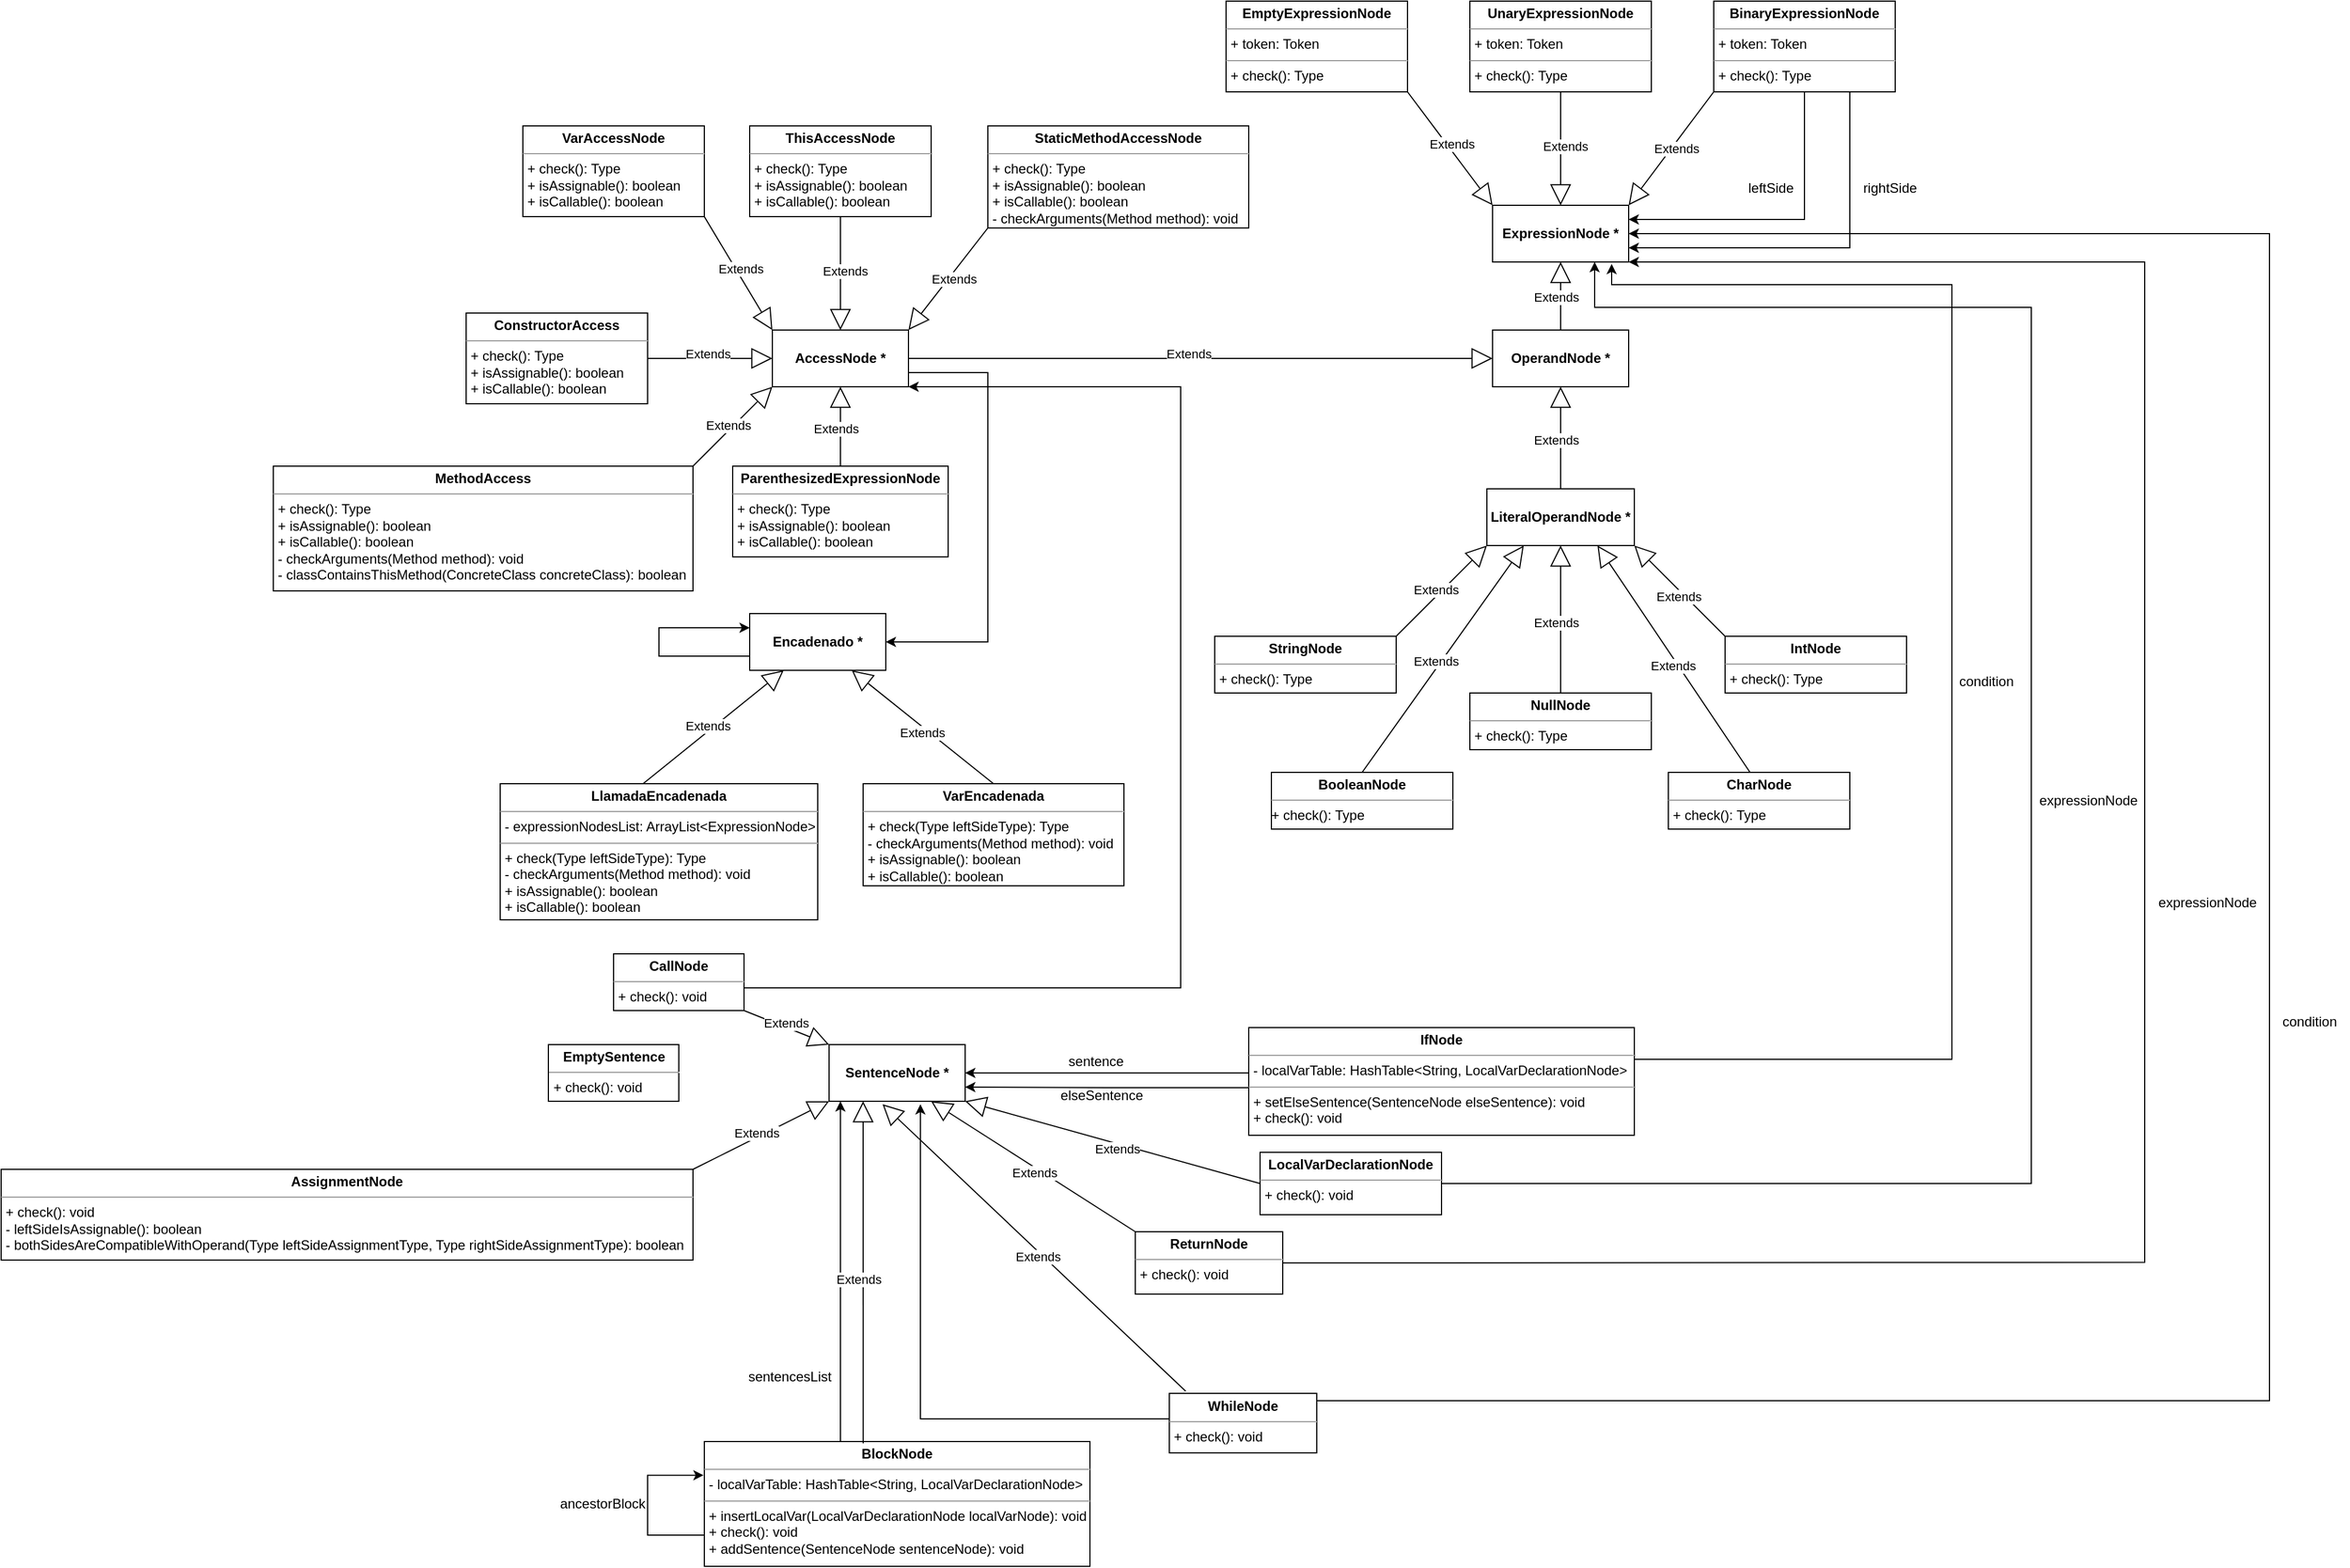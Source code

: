 <mxfile version="20.3.0" type="device"><diagram id="9zhy1DxZBaApK8UrozD3" name="Página-1"><mxGraphModel dx="2905" dy="2240" grid="1" gridSize="10" guides="1" tooltips="1" connect="1" arrows="1" fold="1" page="1" pageScale="1" pageWidth="827" pageHeight="1169" math="0" shadow="0"><root><mxCell id="0"/><mxCell id="1" parent="0"/><mxCell id="UzV7lBZANDkpLQ_C1gk9-5" style="edgeStyle=orthogonalEdgeStyle;rounded=0;orthogonalLoop=1;jettySize=auto;html=1;exitX=1;exitY=0.75;exitDx=0;exitDy=0;entryX=1;entryY=0.5;entryDx=0;entryDy=0;" edge="1" parent="1" source="9K04ZhEFb_96ayPJQ8qZ-1" target="9K04ZhEFb_96ayPJQ8qZ-11"><mxGeometry relative="1" as="geometry"><Array as="points"><mxPoint x="500" y="278"/><mxPoint x="500" y="515"/></Array></mxGeometry></mxCell><mxCell id="9K04ZhEFb_96ayPJQ8qZ-1" value="&lt;p style=&quot;margin:0px;margin-top:4px;text-align:center;&quot;&gt;&lt;br&gt;&lt;b&gt;AccessNode *&lt;/b&gt;&lt;/p&gt;" style="verticalAlign=top;align=left;overflow=fill;fontSize=12;fontFamily=Helvetica;html=1;" parent="1" vertex="1"><mxGeometry x="310" y="240" width="120" height="50" as="geometry"/></mxCell><mxCell id="9K04ZhEFb_96ayPJQ8qZ-3" value="&lt;p style=&quot;margin:0px;margin-top:4px;text-align:center;&quot;&gt;&lt;b&gt;ConstructorAccess&lt;/b&gt;&lt;/p&gt;&lt;hr size=&quot;1&quot;&gt;&lt;p style=&quot;margin:0px;margin-left:4px;&quot;&gt;&lt;/p&gt;&lt;p style=&quot;margin:0px;margin-left:4px;&quot;&gt;+ check(): Type&lt;/p&gt;&lt;p style=&quot;margin:0px;margin-left:4px;&quot;&gt;+ isAssignable(): boolean&lt;/p&gt;&lt;p style=&quot;margin:0px;margin-left:4px;&quot;&gt;+ isCallable(): boolean&lt;/p&gt;" style="verticalAlign=top;align=left;overflow=fill;fontSize=12;fontFamily=Helvetica;html=1;" parent="1" vertex="1"><mxGeometry x="40" y="225" width="160" height="80" as="geometry"/></mxCell><mxCell id="9K04ZhEFb_96ayPJQ8qZ-4" value="&lt;p style=&quot;margin:0px;margin-top:4px;text-align:center;&quot;&gt;&lt;b&gt;MethodAccess&lt;/b&gt;&lt;/p&gt;&lt;hr size=&quot;1&quot;&gt;&lt;p style=&quot;margin:0px;margin-left:4px;&quot;&gt;&lt;/p&gt;&lt;p style=&quot;margin: 0px 0px 0px 4px;&quot;&gt;+ check(): Type&lt;/p&gt;&lt;p style=&quot;margin: 0px 0px 0px 4px;&quot;&gt;+ isAssignable(): boolean&lt;/p&gt;&lt;p style=&quot;margin: 0px 0px 0px 4px;&quot;&gt;+ isCallable(): boolean&lt;/p&gt;&lt;p style=&quot;margin: 0px 0px 0px 4px;&quot;&gt;- checkArguments(Method method): void&lt;/p&gt;&lt;p style=&quot;margin: 0px 0px 0px 4px;&quot;&gt;- classContainsThisMethod(ConcreteClass concreteClass): boolean&lt;/p&gt;" style="verticalAlign=top;align=left;overflow=fill;fontSize=12;fontFamily=Helvetica;html=1;" parent="1" vertex="1"><mxGeometry x="-130" y="360" width="370" height="110" as="geometry"/></mxCell><mxCell id="9K04ZhEFb_96ayPJQ8qZ-7" value="&lt;p style=&quot;margin:0px;margin-top:4px;text-align:center;&quot;&gt;&lt;b&gt;ParenthesizedExpressionNode&lt;/b&gt;&lt;/p&gt;&lt;hr size=&quot;1&quot;&gt;&lt;p style=&quot;margin:0px;margin-left:4px;&quot;&gt;&lt;/p&gt;&lt;p style=&quot;margin: 0px 0px 0px 4px;&quot;&gt;+ check(): Type&lt;/p&gt;&lt;p style=&quot;margin: 0px 0px 0px 4px;&quot;&gt;+ isAssignable(): boolean&lt;/p&gt;&lt;p style=&quot;margin: 0px 0px 0px 4px;&quot;&gt;+ isCallable(): boolean&lt;/p&gt;" style="verticalAlign=top;align=left;overflow=fill;fontSize=12;fontFamily=Helvetica;html=1;" parent="1" vertex="1"><mxGeometry x="275" y="360" width="190" height="80" as="geometry"/></mxCell><mxCell id="9K04ZhEFb_96ayPJQ8qZ-8" value="&lt;p style=&quot;margin:0px;margin-top:4px;text-align:center;&quot;&gt;&lt;b&gt;StaticMethodAccessNode&lt;/b&gt;&lt;/p&gt;&lt;hr size=&quot;1&quot;&gt;&lt;p style=&quot;margin:0px;margin-left:4px;&quot;&gt;&lt;/p&gt;&lt;p style=&quot;margin: 0px 0px 0px 4px;&quot;&gt;+ check(): Type&lt;/p&gt;&lt;p style=&quot;margin: 0px 0px 0px 4px;&quot;&gt;+ isAssignable(): boolean&lt;/p&gt;&lt;p style=&quot;margin: 0px 0px 0px 4px;&quot;&gt;+ isCallable(): boolean&lt;/p&gt;&lt;p style=&quot;margin: 0px 0px 0px 4px;&quot;&gt;- checkArguments(Method method): void&lt;/p&gt;&lt;div&gt;&lt;br&gt;&lt;/div&gt;" style="verticalAlign=top;align=left;overflow=fill;fontSize=12;fontFamily=Helvetica;html=1;" parent="1" vertex="1"><mxGeometry x="500" y="60" width="230" height="90" as="geometry"/></mxCell><mxCell id="9K04ZhEFb_96ayPJQ8qZ-9" value="&lt;p style=&quot;margin:0px;margin-top:4px;text-align:center;&quot;&gt;&lt;b&gt;ThisAccessNode&lt;/b&gt;&lt;/p&gt;&lt;hr size=&quot;1&quot;&gt;&lt;p style=&quot;margin:0px;margin-left:4px;&quot;&gt;&lt;/p&gt;&lt;p style=&quot;margin: 0px 0px 0px 4px;&quot;&gt;+ check(): Type&lt;/p&gt;&lt;p style=&quot;margin: 0px 0px 0px 4px;&quot;&gt;+ isAssignable(): boolean&lt;/p&gt;&lt;p style=&quot;margin: 0px 0px 0px 4px;&quot;&gt;+ isCallable(): boolean&lt;/p&gt;" style="verticalAlign=top;align=left;overflow=fill;fontSize=12;fontFamily=Helvetica;html=1;" parent="1" vertex="1"><mxGeometry x="290" y="60" width="160" height="80" as="geometry"/></mxCell><mxCell id="9K04ZhEFb_96ayPJQ8qZ-10" value="&lt;p style=&quot;margin:0px;margin-top:4px;text-align:center;&quot;&gt;&lt;b&gt;VarAccessNode&lt;/b&gt;&lt;/p&gt;&lt;hr size=&quot;1&quot;&gt;&lt;p style=&quot;margin:0px;margin-left:4px;&quot;&gt;&lt;/p&gt;&lt;p style=&quot;margin: 0px 0px 0px 4px;&quot;&gt;+ check(): Type&lt;/p&gt;&lt;p style=&quot;margin: 0px 0px 0px 4px;&quot;&gt;+ isAssignable(): boolean&lt;/p&gt;&lt;p style=&quot;margin: 0px 0px 0px 4px;&quot;&gt;+ isCallable(): boolean&lt;/p&gt;" style="verticalAlign=top;align=left;overflow=fill;fontSize=12;fontFamily=Helvetica;html=1;" parent="1" vertex="1"><mxGeometry x="90" y="60" width="160" height="80" as="geometry"/></mxCell><mxCell id="UzV7lBZANDkpLQ_C1gk9-6" style="edgeStyle=orthogonalEdgeStyle;rounded=0;orthogonalLoop=1;jettySize=auto;html=1;exitX=0;exitY=0.75;exitDx=0;exitDy=0;entryX=0;entryY=0.25;entryDx=0;entryDy=0;" edge="1" parent="1" source="9K04ZhEFb_96ayPJQ8qZ-11" target="9K04ZhEFb_96ayPJQ8qZ-11"><mxGeometry relative="1" as="geometry"><mxPoint x="200" y="500" as="targetPoint"/><Array as="points"><mxPoint x="210" y="528"/><mxPoint x="210" y="503"/></Array></mxGeometry></mxCell><mxCell id="9K04ZhEFb_96ayPJQ8qZ-11" value="&lt;p style=&quot;margin:0px;margin-top:4px;text-align:center;&quot;&gt;&lt;br&gt;&lt;b&gt;Encadenado *&lt;/b&gt;&lt;/p&gt;" style="verticalAlign=top;align=left;overflow=fill;fontSize=12;fontFamily=Helvetica;html=1;" parent="1" vertex="1"><mxGeometry x="290" y="490" width="120" height="50" as="geometry"/></mxCell><mxCell id="9K04ZhEFb_96ayPJQ8qZ-14" value="&lt;p style=&quot;margin:0px;margin-top:4px;text-align:center;&quot;&gt;&lt;b&gt;LlamadaEncadenada&lt;/b&gt;&lt;/p&gt;&lt;hr size=&quot;1&quot;&gt;&lt;p style=&quot;margin:0px;margin-left:4px;&quot;&gt;- expressionNodesList: ArrayList&amp;lt;ExpressionNode&amp;gt;&lt;/p&gt;&lt;hr size=&quot;1&quot;&gt;&lt;p style=&quot;margin:0px;margin-left:4px;&quot;&gt;+ check(Type leftSideType): Type&lt;/p&gt;&lt;p style=&quot;margin:0px;margin-left:4px;&quot;&gt;- checkArguments(Method method): void&lt;/p&gt;&lt;p style=&quot;margin:0px;margin-left:4px;&quot;&gt;+ isAssignable(): boolean&lt;/p&gt;&lt;p style=&quot;margin:0px;margin-left:4px;&quot;&gt;+ isCallable(): boolean&lt;/p&gt;" style="verticalAlign=top;align=left;overflow=fill;fontSize=12;fontFamily=Helvetica;html=1;" parent="1" vertex="1"><mxGeometry x="70" y="640" width="280" height="120" as="geometry"/></mxCell><mxCell id="9K04ZhEFb_96ayPJQ8qZ-15" value="&lt;p style=&quot;margin:0px;margin-top:4px;text-align:center;&quot;&gt;&lt;b&gt;VarEncadenada&lt;/b&gt;&lt;/p&gt;&lt;hr size=&quot;1&quot;&gt;&lt;p style=&quot;margin:0px;margin-left:4px;&quot;&gt;&lt;/p&gt;&lt;p style=&quot;margin: 0px 0px 0px 4px;&quot;&gt;+ check(Type leftSideType): Type&lt;/p&gt;&lt;p style=&quot;margin: 0px 0px 0px 4px;&quot;&gt;- checkArguments(Method method): void&lt;/p&gt;&lt;p style=&quot;margin: 0px 0px 0px 4px;&quot;&gt;+ isAssignable(): boolean&lt;/p&gt;&lt;p style=&quot;margin: 0px 0px 0px 4px;&quot;&gt;+ isCallable(): boolean&lt;/p&gt;" style="verticalAlign=top;align=left;overflow=fill;fontSize=12;fontFamily=Helvetica;html=1;" parent="1" vertex="1"><mxGeometry x="390" y="640" width="230" height="90" as="geometry"/></mxCell><mxCell id="9K04ZhEFb_96ayPJQ8qZ-16" value="Extends" style="endArrow=block;endSize=16;endFill=0;html=1;exitX=0.45;exitY=0;exitDx=0;exitDy=0;entryX=0.25;entryY=1;entryDx=0;entryDy=0;exitPerimeter=0;" parent="1" source="9K04ZhEFb_96ayPJQ8qZ-14" target="9K04ZhEFb_96ayPJQ8qZ-11" edge="1"><mxGeometry x="-0.041" y="4" width="160" relative="1" as="geometry"><mxPoint x="390" y="500" as="sourcePoint"/><mxPoint x="390" y="380" as="targetPoint"/><mxPoint as="offset"/></mxGeometry></mxCell><mxCell id="9K04ZhEFb_96ayPJQ8qZ-17" value="Extends" style="endArrow=block;endSize=16;endFill=0;html=1;exitX=0.5;exitY=0;exitDx=0;exitDy=0;entryX=0.75;entryY=1;entryDx=0;entryDy=0;" parent="1" source="9K04ZhEFb_96ayPJQ8qZ-15" target="9K04ZhEFb_96ayPJQ8qZ-11" edge="1"><mxGeometry x="-0.041" y="4" width="160" relative="1" as="geometry"><mxPoint x="340" y="650" as="sourcePoint"/><mxPoint x="360" y="550" as="targetPoint"/><mxPoint as="offset"/></mxGeometry></mxCell><mxCell id="9K04ZhEFb_96ayPJQ8qZ-18" value="Extends" style="endArrow=block;endSize=16;endFill=0;html=1;exitX=0.5;exitY=1;exitDx=0;exitDy=0;entryX=0.5;entryY=0;entryDx=0;entryDy=0;" parent="1" source="9K04ZhEFb_96ayPJQ8qZ-9" target="9K04ZhEFb_96ayPJQ8qZ-1" edge="1"><mxGeometry x="-0.041" y="4" width="160" relative="1" as="geometry"><mxPoint x="336" y="570" as="sourcePoint"/><mxPoint x="380" y="470" as="targetPoint"/><mxPoint as="offset"/></mxGeometry></mxCell><mxCell id="9K04ZhEFb_96ayPJQ8qZ-19" value="Extends" style="endArrow=block;endSize=16;endFill=0;html=1;exitX=0;exitY=1;exitDx=0;exitDy=0;entryX=1;entryY=0;entryDx=0;entryDy=0;" parent="1" source="9K04ZhEFb_96ayPJQ8qZ-8" target="9K04ZhEFb_96ayPJQ8qZ-1" edge="1"><mxGeometry x="-0.041" y="4" width="160" relative="1" as="geometry"><mxPoint x="150" y="275" as="sourcePoint"/><mxPoint x="320" y="275" as="targetPoint"/><mxPoint as="offset"/></mxGeometry></mxCell><mxCell id="9K04ZhEFb_96ayPJQ8qZ-20" value="Extends" style="endArrow=block;endSize=16;endFill=0;html=1;exitX=1;exitY=0;exitDx=0;exitDy=0;entryX=0;entryY=1;entryDx=0;entryDy=0;" parent="1" source="9K04ZhEFb_96ayPJQ8qZ-4" target="9K04ZhEFb_96ayPJQ8qZ-1" edge="1"><mxGeometry x="-0.041" y="4" width="160" relative="1" as="geometry"><mxPoint x="150" y="275" as="sourcePoint"/><mxPoint x="320" y="275" as="targetPoint"/><mxPoint as="offset"/></mxGeometry></mxCell><mxCell id="9K04ZhEFb_96ayPJQ8qZ-21" value="Extends" style="endArrow=block;endSize=16;endFill=0;html=1;exitX=1;exitY=0.5;exitDx=0;exitDy=0;entryX=0;entryY=0.5;entryDx=0;entryDy=0;" parent="1" source="9K04ZhEFb_96ayPJQ8qZ-3" target="9K04ZhEFb_96ayPJQ8qZ-1" edge="1"><mxGeometry x="-0.041" y="4" width="160" relative="1" as="geometry"><mxPoint x="230" y="420" as="sourcePoint"/><mxPoint x="350" y="300" as="targetPoint"/><mxPoint as="offset"/></mxGeometry></mxCell><mxCell id="9K04ZhEFb_96ayPJQ8qZ-24" value="Extends" style="endArrow=block;endSize=16;endFill=0;html=1;exitX=1;exitY=1;exitDx=0;exitDy=0;entryX=0;entryY=0;entryDx=0;entryDy=0;" parent="1" source="9K04ZhEFb_96ayPJQ8qZ-10" target="9K04ZhEFb_96ayPJQ8qZ-1" edge="1"><mxGeometry x="-0.041" y="4" width="160" relative="1" as="geometry"><mxPoint x="140" y="255" as="sourcePoint"/><mxPoint x="250" y="270" as="targetPoint"/><mxPoint as="offset"/></mxGeometry></mxCell><mxCell id="9K04ZhEFb_96ayPJQ8qZ-25" value="&lt;p style=&quot;margin:0px;margin-top:4px;text-align:center;&quot;&gt;&lt;br&gt;&lt;b&gt;ExpressionNode *&lt;/b&gt;&lt;/p&gt;" style="verticalAlign=top;align=left;overflow=fill;fontSize=12;fontFamily=Helvetica;html=1;" parent="1" vertex="1"><mxGeometry x="945" y="130" width="120" height="50" as="geometry"/></mxCell><mxCell id="UzV7lBZANDkpLQ_C1gk9-7" style="edgeStyle=orthogonalEdgeStyle;rounded=0;orthogonalLoop=1;jettySize=auto;html=1;exitX=0.5;exitY=1;exitDx=0;exitDy=0;entryX=1;entryY=0.25;entryDx=0;entryDy=0;" edge="1" parent="1" source="9K04ZhEFb_96ayPJQ8qZ-26" target="9K04ZhEFb_96ayPJQ8qZ-25"><mxGeometry relative="1" as="geometry"/></mxCell><mxCell id="UzV7lBZANDkpLQ_C1gk9-8" style="edgeStyle=orthogonalEdgeStyle;rounded=0;orthogonalLoop=1;jettySize=auto;html=1;exitX=0.75;exitY=1;exitDx=0;exitDy=0;entryX=1;entryY=0.75;entryDx=0;entryDy=0;" edge="1" parent="1" source="9K04ZhEFb_96ayPJQ8qZ-26" target="9K04ZhEFb_96ayPJQ8qZ-25"><mxGeometry relative="1" as="geometry"/></mxCell><mxCell id="9K04ZhEFb_96ayPJQ8qZ-26" value="&lt;p style=&quot;margin:0px;margin-top:4px;text-align:center;&quot;&gt;&lt;b&gt;BinaryExpressionNode&lt;/b&gt;&lt;/p&gt;&lt;hr size=&quot;1&quot;&gt;&lt;p style=&quot;margin:0px;margin-left:4px;&quot;&gt;+ token: Token&lt;/p&gt;&lt;hr size=&quot;1&quot;&gt;&lt;p style=&quot;margin:0px;margin-left:4px;&quot;&gt;+ check(): Type&lt;/p&gt;" style="verticalAlign=top;align=left;overflow=fill;fontSize=12;fontFamily=Helvetica;html=1;" parent="1" vertex="1"><mxGeometry x="1140" y="-50" width="160" height="80" as="geometry"/></mxCell><mxCell id="9K04ZhEFb_96ayPJQ8qZ-28" value="&lt;p style=&quot;margin:0px;margin-top:4px;text-align:center;&quot;&gt;&lt;b&gt;UnaryExpressionNode&lt;/b&gt;&lt;/p&gt;&lt;hr size=&quot;1&quot;&gt;&lt;p style=&quot;margin:0px;margin-left:4px;&quot;&gt;+ token: Token&lt;/p&gt;&lt;hr size=&quot;1&quot;&gt;&lt;p style=&quot;margin:0px;margin-left:4px;&quot;&gt;+ check(): Type&lt;/p&gt;" style="verticalAlign=top;align=left;overflow=fill;fontSize=12;fontFamily=Helvetica;html=1;" parent="1" vertex="1"><mxGeometry x="925" y="-50" width="160" height="80" as="geometry"/></mxCell><mxCell id="9K04ZhEFb_96ayPJQ8qZ-29" value="&lt;p style=&quot;margin:0px;margin-top:4px;text-align:center;&quot;&gt;&lt;b&gt;EmptyExpressionNode&lt;/b&gt;&lt;/p&gt;&lt;hr size=&quot;1&quot;&gt;&lt;p style=&quot;margin:0px;margin-left:4px;&quot;&gt;+ token: Token&lt;/p&gt;&lt;hr size=&quot;1&quot;&gt;&lt;p style=&quot;margin:0px;margin-left:4px;&quot;&gt;+ check(): Type&lt;/p&gt;" style="verticalAlign=top;align=left;overflow=fill;fontSize=12;fontFamily=Helvetica;html=1;" parent="1" vertex="1"><mxGeometry x="710" y="-50" width="160" height="80" as="geometry"/></mxCell><mxCell id="9K04ZhEFb_96ayPJQ8qZ-31" value="&lt;p style=&quot;margin:0px;margin-top:4px;text-align:center;&quot;&gt;&lt;br&gt;&lt;b&gt;OperandNode *&lt;/b&gt;&lt;/p&gt;" style="verticalAlign=top;align=left;overflow=fill;fontSize=12;fontFamily=Helvetica;html=1;" parent="1" vertex="1"><mxGeometry x="945" y="240" width="120" height="50" as="geometry"/></mxCell><mxCell id="9K04ZhEFb_96ayPJQ8qZ-32" value="&lt;p style=&quot;margin:0px;margin-top:4px;text-align:center;&quot;&gt;&lt;br&gt;&lt;b&gt;LiteralOperandNode *&lt;/b&gt;&lt;/p&gt;" style="verticalAlign=top;align=left;overflow=fill;fontSize=12;fontFamily=Helvetica;html=1;" parent="1" vertex="1"><mxGeometry x="940" y="380" width="130" height="50" as="geometry"/></mxCell><mxCell id="9K04ZhEFb_96ayPJQ8qZ-34" value="&lt;p style=&quot;margin:0px;margin-top:4px;text-align:center;&quot;&gt;&lt;b&gt;BooleanNode&lt;/b&gt;&lt;/p&gt;&lt;hr size=&quot;1&quot;&gt;&lt;p style=&quot;margin:0px;margin-left:4px;&quot;&gt;&lt;/p&gt;+ check(): Type&lt;p style=&quot;margin:0px;margin-left:4px;&quot;&gt;&lt;br&gt;&lt;/p&gt;" style="verticalAlign=top;align=left;overflow=fill;fontSize=12;fontFamily=Helvetica;html=1;" parent="1" vertex="1"><mxGeometry x="750" y="630" width="160" height="50" as="geometry"/></mxCell><mxCell id="9K04ZhEFb_96ayPJQ8qZ-35" value="&lt;p style=&quot;margin:0px;margin-top:4px;text-align:center;&quot;&gt;&lt;b&gt;CharNode&lt;/b&gt;&lt;/p&gt;&lt;hr size=&quot;1&quot;&gt;&lt;p style=&quot;margin:0px;margin-left:4px;&quot;&gt;&lt;/p&gt;&lt;p style=&quot;margin:0px;margin-left:4px;&quot;&gt;+ check(): Type&lt;br&gt;&lt;/p&gt;" style="verticalAlign=top;align=left;overflow=fill;fontSize=12;fontFamily=Helvetica;html=1;" parent="1" vertex="1"><mxGeometry x="1100" y="630" width="160" height="50" as="geometry"/></mxCell><mxCell id="9K04ZhEFb_96ayPJQ8qZ-36" value="&lt;p style=&quot;margin:0px;margin-top:4px;text-align:center;&quot;&gt;&lt;b&gt;IntNode&lt;/b&gt;&lt;/p&gt;&lt;hr size=&quot;1&quot;&gt;&lt;p style=&quot;margin:0px;margin-left:4px;&quot;&gt;&lt;/p&gt;&lt;p style=&quot;margin:0px;margin-left:4px;&quot;&gt;+ check(): Type&lt;br&gt;&lt;/p&gt;" style="verticalAlign=top;align=left;overflow=fill;fontSize=12;fontFamily=Helvetica;html=1;" parent="1" vertex="1"><mxGeometry x="1150" y="510" width="160" height="50" as="geometry"/></mxCell><mxCell id="9K04ZhEFb_96ayPJQ8qZ-37" value="Extends" style="endArrow=block;endSize=16;endFill=0;html=1;exitX=0.5;exitY=0;exitDx=0;exitDy=0;entryX=0.25;entryY=1;entryDx=0;entryDy=0;" parent="1" source="9K04ZhEFb_96ayPJQ8qZ-34" target="9K04ZhEFb_96ayPJQ8qZ-32" edge="1"><mxGeometry x="-0.041" y="4" width="160" relative="1" as="geometry"><mxPoint x="1280" y="90" as="sourcePoint"/><mxPoint x="1530" y="-30" as="targetPoint"/><mxPoint as="offset"/></mxGeometry></mxCell><mxCell id="9K04ZhEFb_96ayPJQ8qZ-38" value="Extends" style="endArrow=block;endSize=16;endFill=0;html=1;exitX=0.45;exitY=0;exitDx=0;exitDy=0;entryX=0.75;entryY=1;entryDx=0;entryDy=0;exitPerimeter=0;" parent="1" source="9K04ZhEFb_96ayPJQ8qZ-35" target="9K04ZhEFb_96ayPJQ8qZ-32" edge="1"><mxGeometry x="-0.041" y="4" width="160" relative="1" as="geometry"><mxPoint x="900" y="502.5" as="sourcePoint"/><mxPoint x="1122.5" y="490" as="targetPoint"/><mxPoint as="offset"/></mxGeometry></mxCell><mxCell id="9K04ZhEFb_96ayPJQ8qZ-39" value="Extends" style="endArrow=block;endSize=16;endFill=0;html=1;exitX=0;exitY=0;exitDx=0;exitDy=0;entryX=1;entryY=1;entryDx=0;entryDy=0;" parent="1" source="9K04ZhEFb_96ayPJQ8qZ-36" target="9K04ZhEFb_96ayPJQ8qZ-32" edge="1"><mxGeometry x="-0.041" y="4" width="160" relative="1" as="geometry"><mxPoint x="1070" y="650" as="sourcePoint"/><mxPoint x="1015" y="440" as="targetPoint"/><mxPoint as="offset"/></mxGeometry></mxCell><mxCell id="9K04ZhEFb_96ayPJQ8qZ-40" value="Extends" style="endArrow=block;endSize=16;endFill=0;html=1;exitX=0.5;exitY=0;exitDx=0;exitDy=0;entryX=0.5;entryY=1;entryDx=0;entryDy=0;" parent="1" source="9K04ZhEFb_96ayPJQ8qZ-32" target="9K04ZhEFb_96ayPJQ8qZ-31" edge="1"><mxGeometry x="-0.041" y="4" width="160" relative="1" as="geometry"><mxPoint x="860" y="500" as="sourcePoint"/><mxPoint x="982.5" y="440" as="targetPoint"/><mxPoint as="offset"/></mxGeometry></mxCell><mxCell id="9K04ZhEFb_96ayPJQ8qZ-41" value="Extends" style="endArrow=block;endSize=16;endFill=0;html=1;exitX=0.5;exitY=0;exitDx=0;exitDy=0;entryX=0.5;entryY=1;entryDx=0;entryDy=0;" parent="1" source="9K04ZhEFb_96ayPJQ8qZ-31" target="9K04ZhEFb_96ayPJQ8qZ-25" edge="1"><mxGeometry x="-0.041" y="4" width="160" relative="1" as="geometry"><mxPoint x="1015" y="390" as="sourcePoint"/><mxPoint x="1015" y="300" as="targetPoint"/><mxPoint as="offset"/></mxGeometry></mxCell><mxCell id="9K04ZhEFb_96ayPJQ8qZ-42" value="Extends" style="endArrow=block;endSize=16;endFill=0;html=1;exitX=0.5;exitY=0;exitDx=0;exitDy=0;entryX=0.5;entryY=1;entryDx=0;entryDy=0;" parent="1" source="9K04ZhEFb_96ayPJQ8qZ-7" target="9K04ZhEFb_96ayPJQ8qZ-1" edge="1"><mxGeometry x="-0.041" y="4" width="160" relative="1" as="geometry"><mxPoint x="510" y="570" as="sourcePoint"/><mxPoint x="440" y="470" as="targetPoint"/><mxPoint as="offset"/></mxGeometry></mxCell><mxCell id="9K04ZhEFb_96ayPJQ8qZ-43" value="Extends" style="endArrow=block;endSize=16;endFill=0;html=1;entryX=1;entryY=0;entryDx=0;entryDy=0;exitX=0;exitY=1;exitDx=0;exitDy=0;" parent="1" source="9K04ZhEFb_96ayPJQ8qZ-26" target="9K04ZhEFb_96ayPJQ8qZ-25" edge="1"><mxGeometry x="-0.041" y="4" width="160" relative="1" as="geometry"><mxPoint x="790" y="143" as="sourcePoint"/><mxPoint x="1015" y="190" as="targetPoint"/><mxPoint as="offset"/></mxGeometry></mxCell><mxCell id="9K04ZhEFb_96ayPJQ8qZ-44" value="Extends" style="endArrow=block;endSize=16;endFill=0;html=1;exitX=0.5;exitY=1;exitDx=0;exitDy=0;entryX=0.5;entryY=0;entryDx=0;entryDy=0;" parent="1" source="9K04ZhEFb_96ayPJQ8qZ-28" target="9K04ZhEFb_96ayPJQ8qZ-25" edge="1"><mxGeometry x="-0.041" y="4" width="160" relative="1" as="geometry"><mxPoint x="797" y="165" as="sourcePoint"/><mxPoint x="955" y="165" as="targetPoint"/><mxPoint as="offset"/></mxGeometry></mxCell><mxCell id="9K04ZhEFb_96ayPJQ8qZ-45" value="Extends" style="endArrow=block;endSize=16;endFill=0;html=1;exitX=1;exitY=1;exitDx=0;exitDy=0;entryX=0;entryY=0;entryDx=0;entryDy=0;" parent="1" source="9K04ZhEFb_96ayPJQ8qZ-29" target="9K04ZhEFb_96ayPJQ8qZ-25" edge="1"><mxGeometry x="-0.041" y="4" width="160" relative="1" as="geometry"><mxPoint x="797" y="272.5" as="sourcePoint"/><mxPoint x="955" y="190" as="targetPoint"/><mxPoint as="offset"/></mxGeometry></mxCell><mxCell id="9K04ZhEFb_96ayPJQ8qZ-46" value="&lt;p style=&quot;margin:0px;margin-top:4px;text-align:center;&quot;&gt;&lt;b&gt;NullNode&lt;/b&gt;&lt;/p&gt;&lt;hr size=&quot;1&quot;&gt;&lt;p style=&quot;margin:0px;margin-left:4px;&quot;&gt;&lt;/p&gt;&lt;p style=&quot;margin:0px;margin-left:4px;&quot;&gt;+ check(): Type&lt;br&gt;&lt;/p&gt;" style="verticalAlign=top;align=left;overflow=fill;fontSize=12;fontFamily=Helvetica;html=1;" parent="1" vertex="1"><mxGeometry x="925" y="560" width="160" height="50" as="geometry"/></mxCell><mxCell id="9K04ZhEFb_96ayPJQ8qZ-47" value="Extends" style="endArrow=block;endSize=16;endFill=0;html=1;exitX=0.5;exitY=0;exitDx=0;exitDy=0;entryX=0.5;entryY=1;entryDx=0;entryDy=0;" parent="1" source="9K04ZhEFb_96ayPJQ8qZ-46" target="9K04ZhEFb_96ayPJQ8qZ-32" edge="1"><mxGeometry x="-0.041" y="4" width="160" relative="1" as="geometry"><mxPoint x="1210" y="540" as="sourcePoint"/><mxPoint x="1047.5" y="440" as="targetPoint"/><mxPoint as="offset"/></mxGeometry></mxCell><mxCell id="9K04ZhEFb_96ayPJQ8qZ-49" value="Extends" style="endArrow=block;endSize=16;endFill=0;html=1;exitX=1;exitY=0.5;exitDx=0;exitDy=0;entryX=0;entryY=0.5;entryDx=0;entryDy=0;" parent="1" source="9K04ZhEFb_96ayPJQ8qZ-1" target="9K04ZhEFb_96ayPJQ8qZ-31" edge="1"><mxGeometry x="-0.041" y="4" width="160" relative="1" as="geometry"><mxPoint x="860" y="265" as="sourcePoint"/><mxPoint x="720" y="150" as="targetPoint"/><mxPoint as="offset"/></mxGeometry></mxCell><mxCell id="9K04ZhEFb_96ayPJQ8qZ-50" value="&lt;p style=&quot;margin:0px;margin-top:4px;text-align:center;&quot;&gt;&lt;b&gt;StringNode&lt;/b&gt;&lt;/p&gt;&lt;hr size=&quot;1&quot;&gt;&lt;p style=&quot;margin:0px;margin-left:4px;&quot;&gt;&lt;/p&gt;&lt;p style=&quot;margin:0px;margin-left:4px;&quot;&gt;+ check(): Type&lt;/p&gt;" style="verticalAlign=top;align=left;overflow=fill;fontSize=12;fontFamily=Helvetica;html=1;" parent="1" vertex="1"><mxGeometry x="700" y="510" width="160" height="50" as="geometry"/></mxCell><mxCell id="9K04ZhEFb_96ayPJQ8qZ-51" value="Extends" style="endArrow=block;endSize=16;endFill=0;html=1;exitX=1;exitY=0;exitDx=0;exitDy=0;entryX=0;entryY=1;entryDx=0;entryDy=0;" parent="1" source="9K04ZhEFb_96ayPJQ8qZ-50" target="9K04ZhEFb_96ayPJQ8qZ-32" edge="1"><mxGeometry x="-0.041" y="4" width="160" relative="1" as="geometry"><mxPoint x="995" y="640" as="sourcePoint"/><mxPoint x="1015" y="440" as="targetPoint"/><mxPoint as="offset"/></mxGeometry></mxCell><mxCell id="9K04ZhEFb_96ayPJQ8qZ-53" value="&lt;p style=&quot;margin:0px;margin-top:4px;text-align:center;&quot;&gt;&lt;br&gt;&lt;b&gt;SentenceNode *&lt;/b&gt;&lt;/p&gt;" style="verticalAlign=top;align=left;overflow=fill;fontSize=12;fontFamily=Helvetica;html=1;" parent="1" vertex="1"><mxGeometry x="360" y="870" width="120" height="50" as="geometry"/></mxCell><mxCell id="UzV7lBZANDkpLQ_C1gk9-9" value="leftSide" style="text;html=1;align=center;verticalAlign=middle;resizable=0;points=[];autosize=1;strokeColor=none;fillColor=none;" vertex="1" parent="1"><mxGeometry x="1160" y="100" width="60" height="30" as="geometry"/></mxCell><mxCell id="UzV7lBZANDkpLQ_C1gk9-10" value="rightSide" style="text;html=1;align=center;verticalAlign=middle;resizable=0;points=[];autosize=1;strokeColor=none;fillColor=none;" vertex="1" parent="1"><mxGeometry x="1260" y="100" width="70" height="30" as="geometry"/></mxCell><mxCell id="UzV7lBZANDkpLQ_C1gk9-11" value="&lt;p style=&quot;margin:0px;margin-top:4px;text-align:center;&quot;&gt;&lt;b&gt;AssignmentNode&lt;/b&gt;&lt;/p&gt;&lt;hr size=&quot;1&quot;&gt;&lt;p style=&quot;margin:0px;margin-left:4px;&quot;&gt;&lt;/p&gt;&lt;p style=&quot;margin: 0px 0px 0px 4px;&quot;&gt;+ check(): void&lt;/p&gt;&lt;p style=&quot;margin: 0px 0px 0px 4px;&quot;&gt;- leftSideIsAssignable(): boolean&lt;/p&gt;&lt;p style=&quot;margin: 0px 0px 0px 4px;&quot;&gt;- bothSidesAreCompatibleWithOperand(Type leftSideAssignmentType, Type rightSideAssignmentType): boolean&lt;/p&gt;" style="verticalAlign=top;align=left;overflow=fill;fontSize=12;fontFamily=Helvetica;html=1;" vertex="1" parent="1"><mxGeometry x="-370" y="980" width="610" height="80" as="geometry"/></mxCell><mxCell id="UzV7lBZANDkpLQ_C1gk9-13" style="edgeStyle=orthogonalEdgeStyle;rounded=0;orthogonalLoop=1;jettySize=auto;html=1;exitX=0.409;exitY=0;exitDx=0;exitDy=0;exitPerimeter=0;" edge="1" parent="1" source="UzV7lBZANDkpLQ_C1gk9-12" target="9K04ZhEFb_96ayPJQ8qZ-53"><mxGeometry relative="1" as="geometry"><Array as="points"><mxPoint x="370" y="1220"/></Array></mxGeometry></mxCell><mxCell id="UzV7lBZANDkpLQ_C1gk9-49" style="edgeStyle=orthogonalEdgeStyle;rounded=0;orthogonalLoop=1;jettySize=auto;html=1;exitX=0;exitY=0.75;exitDx=0;exitDy=0;entryX=-0.002;entryY=0.27;entryDx=0;entryDy=0;entryPerimeter=0;" edge="1" parent="1" source="UzV7lBZANDkpLQ_C1gk9-12" target="UzV7lBZANDkpLQ_C1gk9-12"><mxGeometry relative="1" as="geometry"><mxPoint x="240" y="1250" as="targetPoint"/><Array as="points"><mxPoint x="200" y="1303"/><mxPoint x="200" y="1250"/></Array></mxGeometry></mxCell><mxCell id="UzV7lBZANDkpLQ_C1gk9-12" value="&lt;p style=&quot;margin:0px;margin-top:4px;text-align:center;&quot;&gt;&lt;b&gt;BlockNode&lt;/b&gt;&lt;/p&gt;&lt;hr size=&quot;1&quot;&gt;&lt;p style=&quot;margin:0px;margin-left:4px;&quot;&gt;- localVarTable: HashTable&amp;lt;String, LocalVarDeclarationNode&amp;gt;&lt;/p&gt;&lt;hr size=&quot;1&quot;&gt;&lt;p style=&quot;margin:0px;margin-left:4px;&quot;&gt;+ insertLocalVar(LocalVarDeclarationNode localVarNode): void&lt;/p&gt;&lt;p style=&quot;margin:0px;margin-left:4px;&quot;&gt;+ check(): void&lt;/p&gt;&lt;p style=&quot;margin:0px;margin-left:4px;&quot;&gt;+ addSentence(SentenceNode sentenceNode): void&lt;/p&gt;&lt;p style=&quot;margin:0px;margin-left:4px;&quot;&gt;&lt;br&gt;&lt;/p&gt;" style="verticalAlign=top;align=left;overflow=fill;fontSize=12;fontFamily=Helvetica;html=1;" vertex="1" parent="1"><mxGeometry x="250" y="1220" width="340" height="110" as="geometry"/></mxCell><mxCell id="UzV7lBZANDkpLQ_C1gk9-14" value="sentencesList" style="text;html=1;align=center;verticalAlign=middle;resizable=0;points=[];autosize=1;strokeColor=none;fillColor=none;" vertex="1" parent="1"><mxGeometry x="275" y="1147.5" width="100" height="30" as="geometry"/></mxCell><mxCell id="UzV7lBZANDkpLQ_C1gk9-16" value="ancestorBlock" style="text;html=1;align=center;verticalAlign=middle;resizable=0;points=[];autosize=1;strokeColor=none;fillColor=none;" vertex="1" parent="1"><mxGeometry x="110" y="1260" width="100" height="30" as="geometry"/></mxCell><mxCell id="UzV7lBZANDkpLQ_C1gk9-22" style="edgeStyle=orthogonalEdgeStyle;rounded=0;orthogonalLoop=1;jettySize=auto;html=1;entryX=1;entryY=1;entryDx=0;entryDy=0;exitX=1;exitY=0.25;exitDx=0;exitDy=0;" edge="1" parent="1" source="UzV7lBZANDkpLQ_C1gk9-21" target="9K04ZhEFb_96ayPJQ8qZ-1"><mxGeometry relative="1" as="geometry"><mxPoint x="180" y="840" as="sourcePoint"/><Array as="points"><mxPoint x="268" y="802"/><mxPoint x="268" y="820"/><mxPoint x="670" y="820"/><mxPoint x="670" y="290"/></Array></mxGeometry></mxCell><mxCell id="UzV7lBZANDkpLQ_C1gk9-21" value="&lt;p style=&quot;margin:0px;margin-top:4px;text-align:center;&quot;&gt;&lt;b&gt;CallNode&lt;/b&gt;&lt;/p&gt;&lt;hr size=&quot;1&quot;&gt;&lt;p style=&quot;margin:0px;margin-left:4px;&quot;&gt;&lt;/p&gt;&lt;p style=&quot;margin: 0px 0px 0px 4px;&quot;&gt;+ check(): void&lt;/p&gt;&lt;p style=&quot;margin: 0px 0px 0px 4px;&quot;&gt;&lt;br&gt;&lt;/p&gt;" style="verticalAlign=top;align=left;overflow=fill;fontSize=12;fontFamily=Helvetica;html=1;" vertex="1" parent="1"><mxGeometry x="170" y="790" width="115" height="50" as="geometry"/></mxCell><mxCell id="UzV7lBZANDkpLQ_C1gk9-23" value="Extends" style="endArrow=block;endSize=16;endFill=0;html=1;exitX=0.412;exitY=0.015;exitDx=0;exitDy=0;entryX=0.25;entryY=1;entryDx=0;entryDy=0;exitPerimeter=0;" edge="1" parent="1" source="UzV7lBZANDkpLQ_C1gk9-12" target="9K04ZhEFb_96ayPJQ8qZ-53"><mxGeometry x="-0.041" y="4" width="160" relative="1" as="geometry"><mxPoint x="400" y="1100" as="sourcePoint"/><mxPoint x="532.5" y="930" as="targetPoint"/><mxPoint as="offset"/></mxGeometry></mxCell><mxCell id="UzV7lBZANDkpLQ_C1gk9-24" value="Extends" style="endArrow=block;endSize=16;endFill=0;html=1;exitX=1;exitY=1;exitDx=0;exitDy=0;entryX=0;entryY=0;entryDx=0;entryDy=0;" edge="1" parent="1" source="UzV7lBZANDkpLQ_C1gk9-21" target="9K04ZhEFb_96ayPJQ8qZ-53"><mxGeometry x="-0.041" y="4" width="160" relative="1" as="geometry"><mxPoint x="430" y="1050" as="sourcePoint"/><mxPoint x="430" y="930" as="targetPoint"/><mxPoint as="offset"/></mxGeometry></mxCell><mxCell id="UzV7lBZANDkpLQ_C1gk9-25" value="Extends" style="endArrow=block;endSize=16;endFill=0;html=1;entryX=0;entryY=1;entryDx=0;entryDy=0;exitX=1;exitY=0;exitDx=0;exitDy=0;" edge="1" parent="1" source="UzV7lBZANDkpLQ_C1gk9-11" target="9K04ZhEFb_96ayPJQ8qZ-53"><mxGeometry x="-0.041" y="4" width="160" relative="1" as="geometry"><mxPoint x="110" y="1010" as="sourcePoint"/><mxPoint x="370" y="905" as="targetPoint"/><mxPoint as="offset"/></mxGeometry></mxCell><mxCell id="UzV7lBZANDkpLQ_C1gk9-26" value="&lt;p style=&quot;margin:0px;margin-top:4px;text-align:center;&quot;&gt;&lt;b&gt;EmptySentence&lt;/b&gt;&lt;/p&gt;&lt;hr size=&quot;1&quot;&gt;&lt;p style=&quot;margin:0px;margin-left:4px;&quot;&gt;&lt;/p&gt;&lt;p style=&quot;margin: 0px 0px 0px 4px;&quot;&gt;+ check(): void&lt;/p&gt;&lt;p style=&quot;margin: 0px 0px 0px 4px;&quot;&gt;&lt;br&gt;&lt;/p&gt;" style="verticalAlign=top;align=left;overflow=fill;fontSize=12;fontFamily=Helvetica;html=1;" vertex="1" parent="1"><mxGeometry x="112.5" y="870" width="115" height="50" as="geometry"/></mxCell><mxCell id="UzV7lBZANDkpLQ_C1gk9-28" style="edgeStyle=orthogonalEdgeStyle;rounded=0;orthogonalLoop=1;jettySize=auto;html=1;exitX=0.003;exitY=0.378;exitDx=0;exitDy=0;entryX=1;entryY=0.5;entryDx=0;entryDy=0;exitPerimeter=0;" edge="1" parent="1" source="UzV7lBZANDkpLQ_C1gk9-27" target="9K04ZhEFb_96ayPJQ8qZ-53"><mxGeometry relative="1" as="geometry"><Array as="points"><mxPoint x="730" y="897"/><mxPoint x="730" y="895"/></Array></mxGeometry></mxCell><mxCell id="UzV7lBZANDkpLQ_C1gk9-29" style="edgeStyle=orthogonalEdgeStyle;rounded=0;orthogonalLoop=1;jettySize=auto;html=1;exitX=1;exitY=0.25;exitDx=0;exitDy=0;entryX=0.883;entryY=1.033;entryDx=0;entryDy=0;entryPerimeter=0;" edge="1" parent="1" source="UzV7lBZANDkpLQ_C1gk9-27" target="9K04ZhEFb_96ayPJQ8qZ-25"><mxGeometry relative="1" as="geometry"><Array as="points"><mxPoint x="1070" y="883"/><mxPoint x="1350" y="883"/><mxPoint x="1350" y="200"/><mxPoint x="1050" y="200"/><mxPoint x="1050" y="182"/></Array></mxGeometry></mxCell><mxCell id="UzV7lBZANDkpLQ_C1gk9-32" style="edgeStyle=orthogonalEdgeStyle;rounded=0;orthogonalLoop=1;jettySize=auto;html=1;exitX=0;exitY=0.5;exitDx=0;exitDy=0;entryX=1;entryY=0.75;entryDx=0;entryDy=0;" edge="1" parent="1" source="UzV7lBZANDkpLQ_C1gk9-27" target="9K04ZhEFb_96ayPJQ8qZ-53"><mxGeometry relative="1" as="geometry"><Array as="points"><mxPoint x="730" y="908"/><mxPoint x="605" y="908"/></Array></mxGeometry></mxCell><mxCell id="UzV7lBZANDkpLQ_C1gk9-27" value="&lt;p style=&quot;margin:0px;margin-top:4px;text-align:center;&quot;&gt;&lt;b&gt;IfNode&lt;/b&gt;&lt;/p&gt;&lt;hr size=&quot;1&quot;&gt;&lt;p style=&quot;margin:0px;margin-left:4px;&quot;&gt;- localVarTable: HashTable&amp;lt;String, LocalVarDeclarationNode&amp;gt;&lt;/p&gt;&lt;hr size=&quot;1&quot;&gt;&lt;p style=&quot;margin:0px;margin-left:4px;&quot;&gt;+ setElseSentence(SentenceNode elseSentence): void&lt;/p&gt;&lt;p style=&quot;margin:0px;margin-left:4px;&quot;&gt;+ check(): void&lt;/p&gt;" style="verticalAlign=top;align=left;overflow=fill;fontSize=12;fontFamily=Helvetica;html=1;" vertex="1" parent="1"><mxGeometry x="730" y="855" width="340" height="95" as="geometry"/></mxCell><mxCell id="UzV7lBZANDkpLQ_C1gk9-30" value="condition" style="text;html=1;align=center;verticalAlign=middle;resizable=0;points=[];autosize=1;strokeColor=none;fillColor=none;" vertex="1" parent="1"><mxGeometry x="1345" y="535" width="70" height="30" as="geometry"/></mxCell><mxCell id="UzV7lBZANDkpLQ_C1gk9-33" value="sentence" style="text;html=1;align=center;verticalAlign=middle;resizable=0;points=[];autosize=1;strokeColor=none;fillColor=none;" vertex="1" parent="1"><mxGeometry x="560" y="870" width="70" height="30" as="geometry"/></mxCell><mxCell id="UzV7lBZANDkpLQ_C1gk9-34" value="elseSentence" style="text;html=1;align=center;verticalAlign=middle;resizable=0;points=[];autosize=1;strokeColor=none;fillColor=none;" vertex="1" parent="1"><mxGeometry x="550" y="900" width="100" height="30" as="geometry"/></mxCell><mxCell id="UzV7lBZANDkpLQ_C1gk9-36" style="edgeStyle=orthogonalEdgeStyle;rounded=0;orthogonalLoop=1;jettySize=auto;html=1;exitX=1;exitY=0.5;exitDx=0;exitDy=0;entryX=0.75;entryY=1;entryDx=0;entryDy=0;" edge="1" parent="1" source="UzV7lBZANDkpLQ_C1gk9-35" target="9K04ZhEFb_96ayPJQ8qZ-25"><mxGeometry relative="1" as="geometry"><Array as="points"><mxPoint x="1420" y="993"/><mxPoint x="1420" y="220"/><mxPoint x="1035" y="220"/></Array></mxGeometry></mxCell><mxCell id="UzV7lBZANDkpLQ_C1gk9-35" value="&lt;p style=&quot;margin:0px;margin-top:4px;text-align:center;&quot;&gt;&lt;b&gt;LocalVarDeclarationNode&lt;/b&gt;&lt;/p&gt;&lt;hr size=&quot;1&quot;&gt;&lt;p style=&quot;margin:0px;margin-left:4px;&quot;&gt;&lt;/p&gt;&lt;p style=&quot;margin:0px;margin-left:4px;&quot;&gt;&lt;span style=&quot;background-color: initial;&quot;&gt;+ check(): void&lt;/span&gt;&lt;br&gt;&lt;/p&gt;" style="verticalAlign=top;align=left;overflow=fill;fontSize=12;fontFamily=Helvetica;html=1;" vertex="1" parent="1"><mxGeometry x="740" y="965" width="160" height="55" as="geometry"/></mxCell><mxCell id="UzV7lBZANDkpLQ_C1gk9-37" value="expressionNode" style="text;html=1;align=center;verticalAlign=middle;resizable=0;points=[];autosize=1;strokeColor=none;fillColor=none;" vertex="1" parent="1"><mxGeometry x="1415" y="640" width="110" height="30" as="geometry"/></mxCell><mxCell id="UzV7lBZANDkpLQ_C1gk9-38" value="Extends" style="endArrow=block;endSize=16;endFill=0;html=1;entryX=1;entryY=1;entryDx=0;entryDy=0;exitX=0;exitY=0.5;exitDx=0;exitDy=0;" edge="1" parent="1" source="UzV7lBZANDkpLQ_C1gk9-35" target="9K04ZhEFb_96ayPJQ8qZ-53"><mxGeometry x="-0.041" y="4" width="160" relative="1" as="geometry"><mxPoint x="641" y="1120" as="sourcePoint"/><mxPoint x="478.72" y="931.1" as="targetPoint"/><mxPoint as="offset"/></mxGeometry></mxCell><mxCell id="UzV7lBZANDkpLQ_C1gk9-40" style="edgeStyle=orthogonalEdgeStyle;rounded=0;orthogonalLoop=1;jettySize=auto;html=1;exitX=1;exitY=0.5;exitDx=0;exitDy=0;entryX=1;entryY=1;entryDx=0;entryDy=0;" edge="1" parent="1" source="UzV7lBZANDkpLQ_C1gk9-39" target="9K04ZhEFb_96ayPJQ8qZ-25"><mxGeometry relative="1" as="geometry"><Array as="points"><mxPoint x="840" y="1063"/><mxPoint x="1520" y="1062"/><mxPoint x="1520" y="180"/></Array></mxGeometry></mxCell><mxCell id="UzV7lBZANDkpLQ_C1gk9-39" value="&lt;p style=&quot;margin:0px;margin-top:4px;text-align:center;&quot;&gt;&lt;b&gt;ReturnNode&lt;/b&gt;&lt;/p&gt;&lt;hr size=&quot;1&quot;&gt;&lt;p style=&quot;margin:0px;margin-left:4px;&quot;&gt;&lt;/p&gt;&lt;p style=&quot;margin:0px;margin-left:4px;&quot;&gt;&lt;span style=&quot;background-color: initial;&quot;&gt;+ check(): void&lt;/span&gt;&lt;br&gt;&lt;/p&gt;" style="verticalAlign=top;align=left;overflow=fill;fontSize=12;fontFamily=Helvetica;html=1;" vertex="1" parent="1"><mxGeometry x="630" y="1035" width="130" height="55" as="geometry"/></mxCell><mxCell id="UzV7lBZANDkpLQ_C1gk9-41" value="expressionNode" style="text;html=1;align=center;verticalAlign=middle;resizable=0;points=[];autosize=1;strokeColor=none;fillColor=none;" vertex="1" parent="1"><mxGeometry x="1520" y="730" width="110" height="30" as="geometry"/></mxCell><mxCell id="UzV7lBZANDkpLQ_C1gk9-42" value="Extends" style="endArrow=block;endSize=16;endFill=0;html=1;entryX=0.75;entryY=1;entryDx=0;entryDy=0;exitX=0;exitY=0;exitDx=0;exitDy=0;" edge="1" parent="1" source="UzV7lBZANDkpLQ_C1gk9-39" target="9K04ZhEFb_96ayPJQ8qZ-53"><mxGeometry x="-0.041" y="4" width="160" relative="1" as="geometry"><mxPoint x="750" y="1002.5" as="sourcePoint"/><mxPoint x="490" y="930" as="targetPoint"/><mxPoint as="offset"/></mxGeometry></mxCell><mxCell id="UzV7lBZANDkpLQ_C1gk9-45" style="edgeStyle=orthogonalEdgeStyle;rounded=0;orthogonalLoop=1;jettySize=auto;html=1;exitX=1;exitY=0.25;exitDx=0;exitDy=0;entryX=1;entryY=0.5;entryDx=0;entryDy=0;" edge="1" parent="1" source="UzV7lBZANDkpLQ_C1gk9-43" target="9K04ZhEFb_96ayPJQ8qZ-25"><mxGeometry relative="1" as="geometry"><Array as="points"><mxPoint x="1630" y="1184"/><mxPoint x="1630" y="155"/></Array></mxGeometry></mxCell><mxCell id="UzV7lBZANDkpLQ_C1gk9-47" style="edgeStyle=orthogonalEdgeStyle;rounded=0;orthogonalLoop=1;jettySize=auto;html=1;exitX=0;exitY=0.25;exitDx=0;exitDy=0;entryX=0.671;entryY=1.052;entryDx=0;entryDy=0;entryPerimeter=0;" edge="1" parent="1" source="UzV7lBZANDkpLQ_C1gk9-43" target="9K04ZhEFb_96ayPJQ8qZ-53"><mxGeometry relative="1" as="geometry"><Array as="points"><mxPoint x="660" y="1200"/><mxPoint x="440" y="1200"/></Array></mxGeometry></mxCell><mxCell id="UzV7lBZANDkpLQ_C1gk9-43" value="&lt;p style=&quot;margin:0px;margin-top:4px;text-align:center;&quot;&gt;&lt;b&gt;WhileNode&lt;/b&gt;&lt;/p&gt;&lt;hr size=&quot;1&quot;&gt;&lt;p style=&quot;margin:0px;margin-left:4px;&quot;&gt;&lt;span style=&quot;background-color: initial;&quot;&gt;+ check(): void&lt;/span&gt;&lt;br&gt;&lt;/p&gt;" style="verticalAlign=top;align=left;overflow=fill;fontSize=12;fontFamily=Helvetica;html=1;" vertex="1" parent="1"><mxGeometry x="660" y="1177.5" width="130" height="52.5" as="geometry"/></mxCell><mxCell id="UzV7lBZANDkpLQ_C1gk9-46" value="condition" style="text;html=1;align=center;verticalAlign=middle;resizable=0;points=[];autosize=1;strokeColor=none;fillColor=none;" vertex="1" parent="1"><mxGeometry x="1630" y="835" width="70" height="30" as="geometry"/></mxCell><mxCell id="UzV7lBZANDkpLQ_C1gk9-48" value="Extends" style="endArrow=block;endSize=16;endFill=0;html=1;entryX=0.393;entryY=1.052;entryDx=0;entryDy=0;exitX=0.111;exitY=-0.036;exitDx=0;exitDy=0;entryPerimeter=0;exitPerimeter=0;" edge="1" parent="1" source="UzV7lBZANDkpLQ_C1gk9-43" target="9K04ZhEFb_96ayPJQ8qZ-53"><mxGeometry x="-0.041" y="4" width="160" relative="1" as="geometry"><mxPoint x="640" y="1045" as="sourcePoint"/><mxPoint x="460" y="930" as="targetPoint"/><mxPoint as="offset"/></mxGeometry></mxCell></root></mxGraphModel></diagram></mxfile>